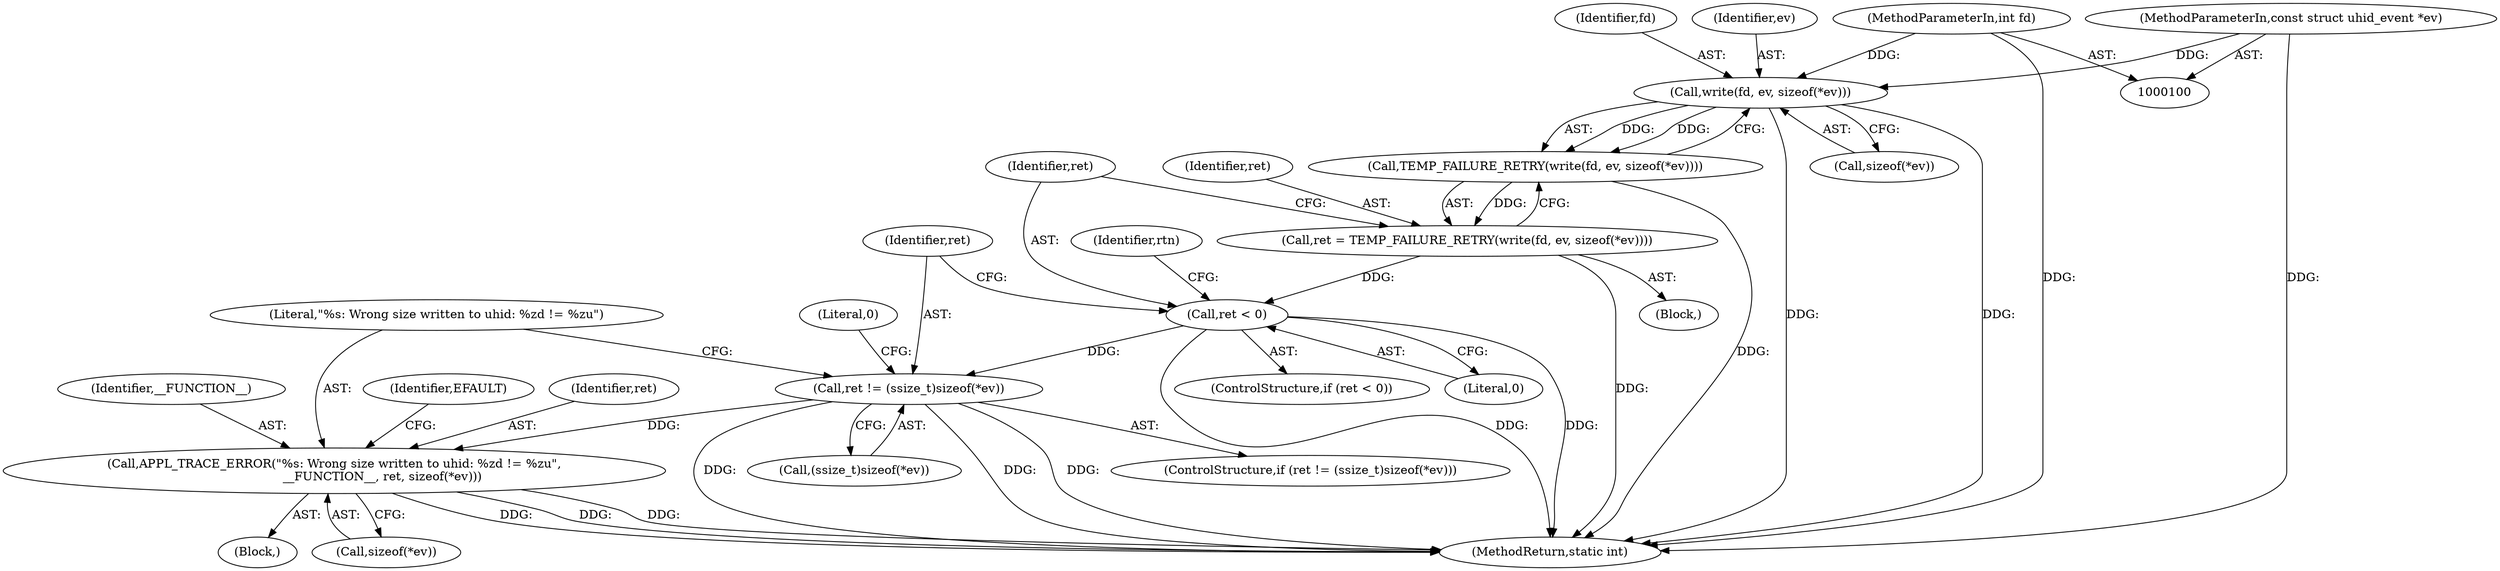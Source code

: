 digraph "0_Android_472271b153c5dc53c28beac55480a8d8434b2d5c_10@API" {
"1000108" [label="(Call,write(fd, ev, sizeof(*ev)))"];
"1000101" [label="(MethodParameterIn,int fd)"];
"1000102" [label="(MethodParameterIn,const struct uhid_event *ev)"];
"1000107" [label="(Call,TEMP_FAILURE_RETRY(write(fd, ev, sizeof(*ev))))"];
"1000105" [label="(Call,ret = TEMP_FAILURE_RETRY(write(fd, ev, sizeof(*ev))))"];
"1000115" [label="(Call,ret < 0)"];
"1000133" [label="(Call,ret != (ssize_t)sizeof(*ev))"];
"1000141" [label="(Call,APPL_TRACE_ERROR(\"%s: Wrong size written to uhid: %zd != %zu\",\n                         __FUNCTION__, ret, sizeof(*ev)))"];
"1000105" [label="(Call,ret = TEMP_FAILURE_RETRY(write(fd, ev, sizeof(*ev))))"];
"1000145" [label="(Call,sizeof(*ev))"];
"1000142" [label="(Literal,\"%s: Wrong size written to uhid: %zd != %zu\")"];
"1000140" [label="(Block,)"];
"1000115" [label="(Call,ret < 0)"];
"1000150" [label="(Identifier,EFAULT)"];
"1000144" [label="(Identifier,ret)"];
"1000143" [label="(Identifier,__FUNCTION__)"];
"1000152" [label="(Literal,0)"];
"1000114" [label="(ControlStructure,if (ret < 0))"];
"1000134" [label="(Identifier,ret)"];
"1000116" [label="(Identifier,ret)"];
"1000111" [label="(Call,sizeof(*ev))"];
"1000117" [label="(Literal,0)"];
"1000132" [label="(ControlStructure,if (ret != (ssize_t)sizeof(*ev)))"];
"1000108" [label="(Call,write(fd, ev, sizeof(*ev)))"];
"1000135" [label="(Call,(ssize_t)sizeof(*ev))"];
"1000109" [label="(Identifier,fd)"];
"1000106" [label="(Identifier,ret)"];
"1000153" [label="(MethodReturn,static int)"];
"1000102" [label="(MethodParameterIn,const struct uhid_event *ev)"];
"1000101" [label="(MethodParameterIn,int fd)"];
"1000110" [label="(Identifier,ev)"];
"1000141" [label="(Call,APPL_TRACE_ERROR(\"%s: Wrong size written to uhid: %zd != %zu\",\n                         __FUNCTION__, ret, sizeof(*ev)))"];
"1000107" [label="(Call,TEMP_FAILURE_RETRY(write(fd, ev, sizeof(*ev))))"];
"1000133" [label="(Call,ret != (ssize_t)sizeof(*ev))"];
"1000121" [label="(Identifier,rtn)"];
"1000103" [label="(Block,)"];
"1000108" -> "1000107"  [label="AST: "];
"1000108" -> "1000111"  [label="CFG: "];
"1000109" -> "1000108"  [label="AST: "];
"1000110" -> "1000108"  [label="AST: "];
"1000111" -> "1000108"  [label="AST: "];
"1000107" -> "1000108"  [label="CFG: "];
"1000108" -> "1000153"  [label="DDG: "];
"1000108" -> "1000153"  [label="DDG: "];
"1000108" -> "1000107"  [label="DDG: "];
"1000108" -> "1000107"  [label="DDG: "];
"1000101" -> "1000108"  [label="DDG: "];
"1000102" -> "1000108"  [label="DDG: "];
"1000101" -> "1000100"  [label="AST: "];
"1000101" -> "1000153"  [label="DDG: "];
"1000102" -> "1000100"  [label="AST: "];
"1000102" -> "1000153"  [label="DDG: "];
"1000107" -> "1000105"  [label="AST: "];
"1000105" -> "1000107"  [label="CFG: "];
"1000107" -> "1000153"  [label="DDG: "];
"1000107" -> "1000105"  [label="DDG: "];
"1000105" -> "1000103"  [label="AST: "];
"1000106" -> "1000105"  [label="AST: "];
"1000116" -> "1000105"  [label="CFG: "];
"1000105" -> "1000153"  [label="DDG: "];
"1000105" -> "1000115"  [label="DDG: "];
"1000115" -> "1000114"  [label="AST: "];
"1000115" -> "1000117"  [label="CFG: "];
"1000116" -> "1000115"  [label="AST: "];
"1000117" -> "1000115"  [label="AST: "];
"1000121" -> "1000115"  [label="CFG: "];
"1000134" -> "1000115"  [label="CFG: "];
"1000115" -> "1000153"  [label="DDG: "];
"1000115" -> "1000153"  [label="DDG: "];
"1000115" -> "1000133"  [label="DDG: "];
"1000133" -> "1000132"  [label="AST: "];
"1000133" -> "1000135"  [label="CFG: "];
"1000134" -> "1000133"  [label="AST: "];
"1000135" -> "1000133"  [label="AST: "];
"1000142" -> "1000133"  [label="CFG: "];
"1000152" -> "1000133"  [label="CFG: "];
"1000133" -> "1000153"  [label="DDG: "];
"1000133" -> "1000153"  [label="DDG: "];
"1000133" -> "1000153"  [label="DDG: "];
"1000133" -> "1000141"  [label="DDG: "];
"1000141" -> "1000140"  [label="AST: "];
"1000141" -> "1000145"  [label="CFG: "];
"1000142" -> "1000141"  [label="AST: "];
"1000143" -> "1000141"  [label="AST: "];
"1000144" -> "1000141"  [label="AST: "];
"1000145" -> "1000141"  [label="AST: "];
"1000150" -> "1000141"  [label="CFG: "];
"1000141" -> "1000153"  [label="DDG: "];
"1000141" -> "1000153"  [label="DDG: "];
"1000141" -> "1000153"  [label="DDG: "];
}
